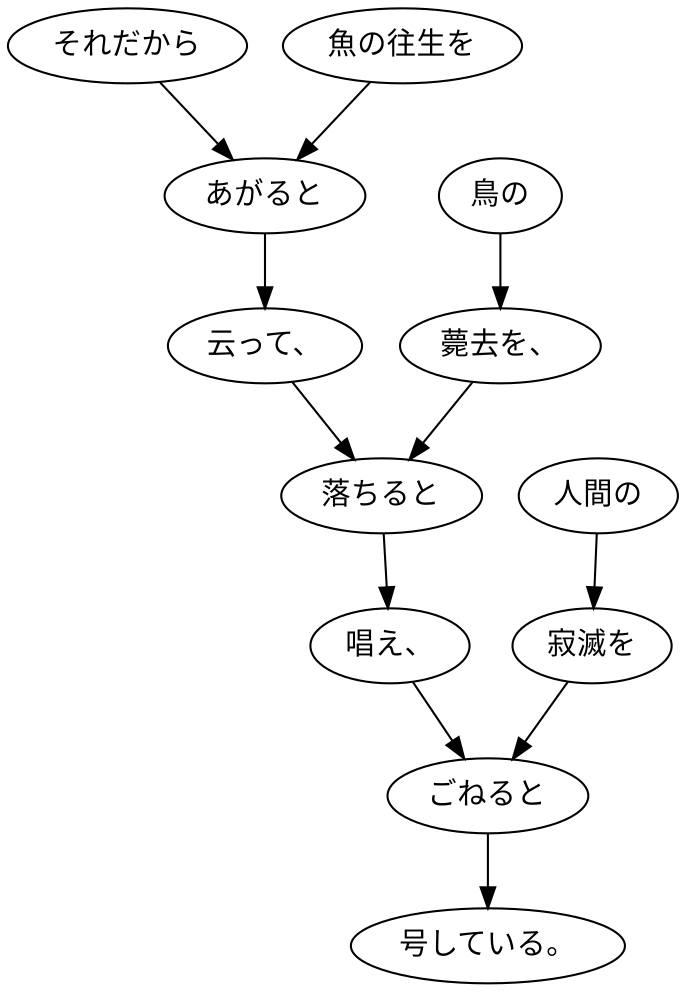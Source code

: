digraph graph3912 {
	node0 [label="それだから"];
	node1 [label="魚の往生を"];
	node2 [label="あがると"];
	node3 [label="云って、"];
	node4 [label="鳥の"];
	node5 [label="薨去を、"];
	node6 [label="落ちると"];
	node7 [label="唱え、"];
	node8 [label="人間の"];
	node9 [label="寂滅を"];
	node10 [label="ごねると"];
	node11 [label="号している。"];
	node0 -> node2;
	node1 -> node2;
	node2 -> node3;
	node3 -> node6;
	node4 -> node5;
	node5 -> node6;
	node6 -> node7;
	node7 -> node10;
	node8 -> node9;
	node9 -> node10;
	node10 -> node11;
}
